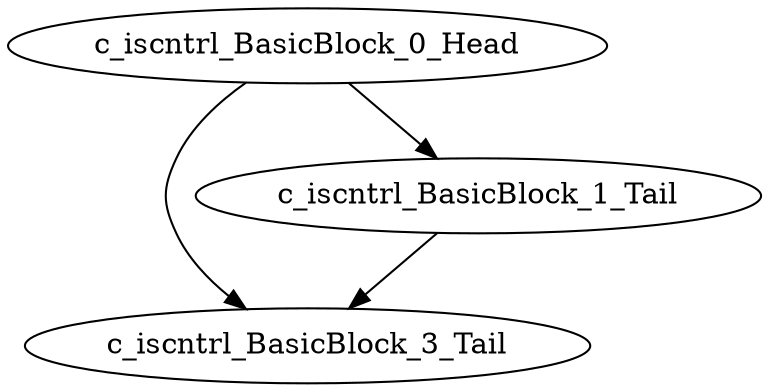 digraph G {
    "c_iscntrl_BasicBlock_0_Head" -> "c_iscntrl_BasicBlock_3_Tail"
    "c_iscntrl_BasicBlock_0_Head" -> "c_iscntrl_BasicBlock_1_Tail"
    "c_iscntrl_BasicBlock_1_Tail" -> "c_iscntrl_BasicBlock_3_Tail"
}
